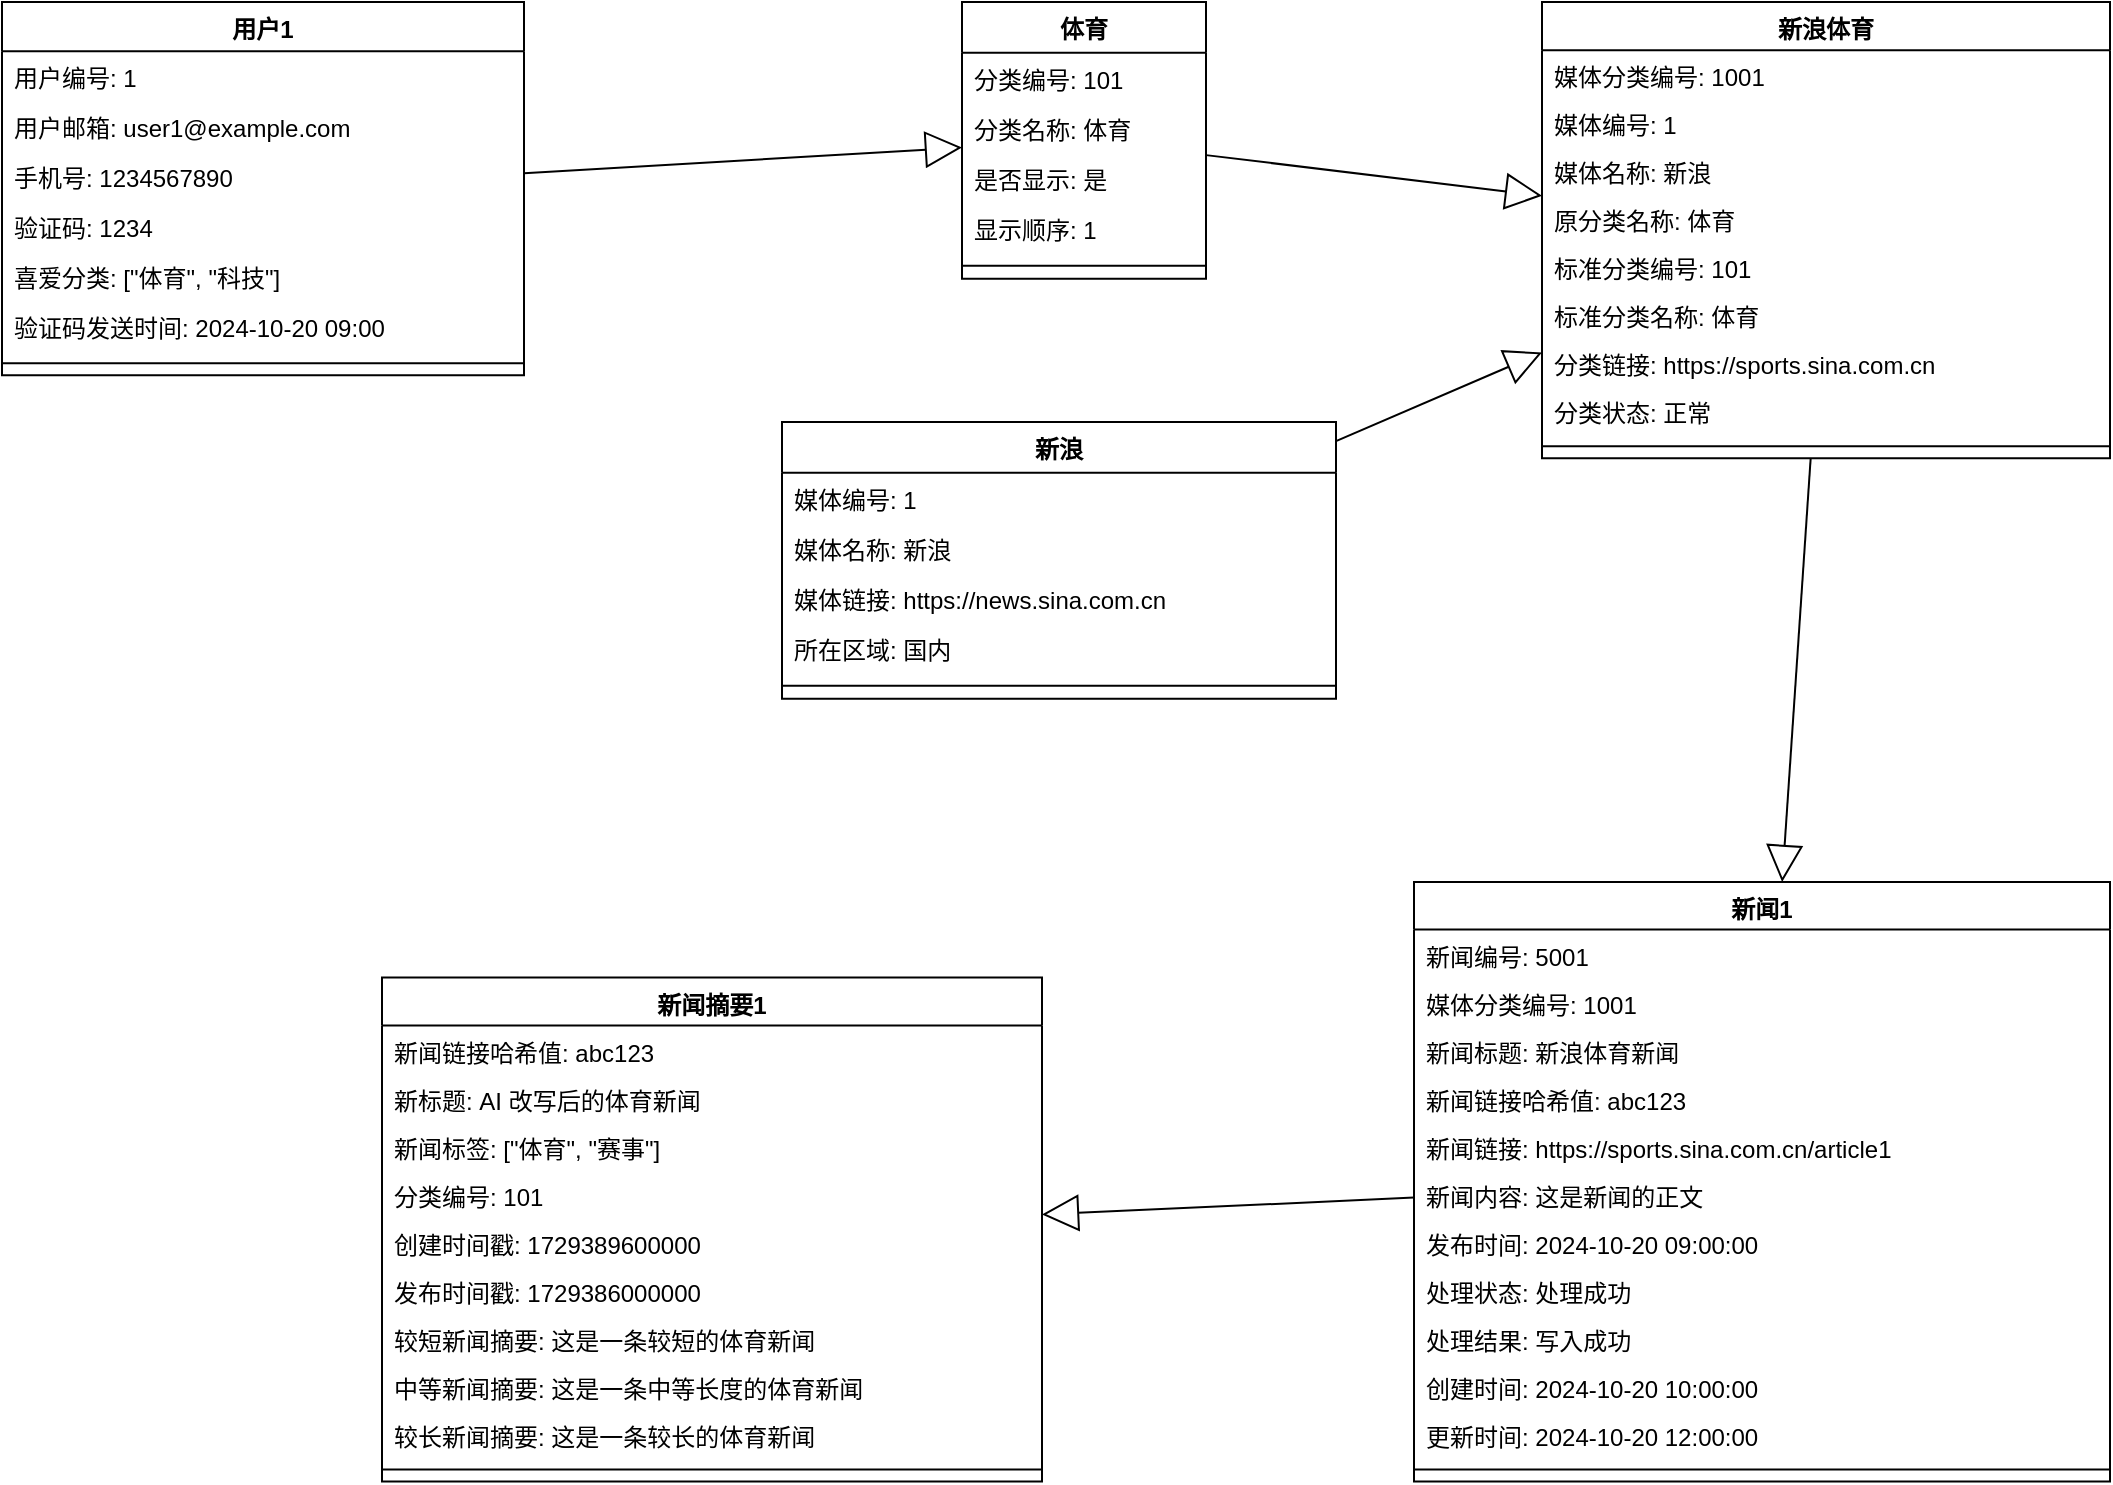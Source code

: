 <mxfile version="24.8.0">
  <diagram name="第 1 页" id="EIssUKzISOBDyBo6ZQyO">
    <mxGraphModel dx="1084" dy="919" grid="1" gridSize="10" guides="1" tooltips="1" connect="1" arrows="1" fold="1" page="1" pageScale="1" pageWidth="827" pageHeight="1169" math="0" shadow="0">
      <root>
        <mxCell id="0" />
        <mxCell id="1" parent="0" />
        <mxCell id="B4RUf2agkHMVfrZ-UE8A-1" value="新浪" style="swimlane;fontStyle=1;align=center;verticalAlign=top;childLayout=stackLayout;horizontal=1;startSize=25.364;horizontalStack=0;resizeParent=1;resizeParentMax=0;resizeLast=0;collapsible=0;marginBottom=0;" vertex="1" parent="1">
          <mxGeometry x="470" y="250" width="277" height="138.364" as="geometry" />
        </mxCell>
        <mxCell id="B4RUf2agkHMVfrZ-UE8A-2" value="媒体编号: 1" style="text;strokeColor=none;fillColor=none;align=left;verticalAlign=top;spacingLeft=4;spacingRight=4;overflow=hidden;rotatable=0;points=[[0,0.5],[1,0.5]];portConstraint=eastwest;" vertex="1" parent="B4RUf2agkHMVfrZ-UE8A-1">
          <mxGeometry y="25.364" width="277" height="25" as="geometry" />
        </mxCell>
        <mxCell id="B4RUf2agkHMVfrZ-UE8A-3" value="媒体名称: 新浪" style="text;strokeColor=none;fillColor=none;align=left;verticalAlign=top;spacingLeft=4;spacingRight=4;overflow=hidden;rotatable=0;points=[[0,0.5],[1,0.5]];portConstraint=eastwest;" vertex="1" parent="B4RUf2agkHMVfrZ-UE8A-1">
          <mxGeometry y="50.364" width="277" height="25" as="geometry" />
        </mxCell>
        <mxCell id="B4RUf2agkHMVfrZ-UE8A-4" value="媒体链接: https://news.sina.com.cn" style="text;strokeColor=none;fillColor=none;align=left;verticalAlign=top;spacingLeft=4;spacingRight=4;overflow=hidden;rotatable=0;points=[[0,0.5],[1,0.5]];portConstraint=eastwest;" vertex="1" parent="B4RUf2agkHMVfrZ-UE8A-1">
          <mxGeometry y="75.364" width="277" height="25" as="geometry" />
        </mxCell>
        <mxCell id="B4RUf2agkHMVfrZ-UE8A-5" value="所在区域: 国内" style="text;strokeColor=none;fillColor=none;align=left;verticalAlign=top;spacingLeft=4;spacingRight=4;overflow=hidden;rotatable=0;points=[[0,0.5],[1,0.5]];portConstraint=eastwest;" vertex="1" parent="B4RUf2agkHMVfrZ-UE8A-1">
          <mxGeometry y="100.364" width="277" height="25" as="geometry" />
        </mxCell>
        <mxCell id="B4RUf2agkHMVfrZ-UE8A-6" style="line;strokeWidth=1;fillColor=none;align=left;verticalAlign=middle;spacingTop=-1;spacingLeft=3;spacingRight=3;rotatable=0;labelPosition=right;points=[];portConstraint=eastwest;strokeColor=inherit;" vertex="1" parent="B4RUf2agkHMVfrZ-UE8A-1">
          <mxGeometry y="125.364" width="277" height="13" as="geometry" />
        </mxCell>
        <mxCell id="B4RUf2agkHMVfrZ-UE8A-7" value="体育" style="swimlane;fontStyle=1;align=center;verticalAlign=top;childLayout=stackLayout;horizontal=1;startSize=25.364;horizontalStack=0;resizeParent=1;resizeParentMax=0;resizeLast=0;collapsible=0;marginBottom=0;" vertex="1" parent="1">
          <mxGeometry x="560" y="40" width="122" height="138.364" as="geometry" />
        </mxCell>
        <mxCell id="B4RUf2agkHMVfrZ-UE8A-8" value="分类编号: 101" style="text;strokeColor=none;fillColor=none;align=left;verticalAlign=top;spacingLeft=4;spacingRight=4;overflow=hidden;rotatable=0;points=[[0,0.5],[1,0.5]];portConstraint=eastwest;" vertex="1" parent="B4RUf2agkHMVfrZ-UE8A-7">
          <mxGeometry y="25.364" width="122" height="25" as="geometry" />
        </mxCell>
        <mxCell id="B4RUf2agkHMVfrZ-UE8A-9" value="分类名称: 体育" style="text;strokeColor=none;fillColor=none;align=left;verticalAlign=top;spacingLeft=4;spacingRight=4;overflow=hidden;rotatable=0;points=[[0,0.5],[1,0.5]];portConstraint=eastwest;" vertex="1" parent="B4RUf2agkHMVfrZ-UE8A-7">
          <mxGeometry y="50.364" width="122" height="25" as="geometry" />
        </mxCell>
        <mxCell id="B4RUf2agkHMVfrZ-UE8A-10" value="是否显示: 是" style="text;strokeColor=none;fillColor=none;align=left;verticalAlign=top;spacingLeft=4;spacingRight=4;overflow=hidden;rotatable=0;points=[[0,0.5],[1,0.5]];portConstraint=eastwest;" vertex="1" parent="B4RUf2agkHMVfrZ-UE8A-7">
          <mxGeometry y="75.364" width="122" height="25" as="geometry" />
        </mxCell>
        <mxCell id="B4RUf2agkHMVfrZ-UE8A-11" value="显示顺序: 1" style="text;strokeColor=none;fillColor=none;align=left;verticalAlign=top;spacingLeft=4;spacingRight=4;overflow=hidden;rotatable=0;points=[[0,0.5],[1,0.5]];portConstraint=eastwest;" vertex="1" parent="B4RUf2agkHMVfrZ-UE8A-7">
          <mxGeometry y="100.364" width="122" height="25" as="geometry" />
        </mxCell>
        <mxCell id="B4RUf2agkHMVfrZ-UE8A-12" style="line;strokeWidth=1;fillColor=none;align=left;verticalAlign=middle;spacingTop=-1;spacingLeft=3;spacingRight=3;rotatable=0;labelPosition=right;points=[];portConstraint=eastwest;strokeColor=inherit;" vertex="1" parent="B4RUf2agkHMVfrZ-UE8A-7">
          <mxGeometry y="125.364" width="122" height="13" as="geometry" />
        </mxCell>
        <mxCell id="B4RUf2agkHMVfrZ-UE8A-13" value="新浪体育" style="swimlane;fontStyle=1;align=center;verticalAlign=top;childLayout=stackLayout;horizontal=1;startSize=24.158;horizontalStack=0;resizeParent=1;resizeParentMax=0;resizeLast=0;collapsible=0;marginBottom=0;" vertex="1" parent="1">
          <mxGeometry x="850" y="40" width="284" height="228.158" as="geometry" />
        </mxCell>
        <mxCell id="B4RUf2agkHMVfrZ-UE8A-14" value="媒体分类编号: 1001" style="text;strokeColor=none;fillColor=none;align=left;verticalAlign=top;spacingLeft=4;spacingRight=4;overflow=hidden;rotatable=0;points=[[0,0.5],[1,0.5]];portConstraint=eastwest;" vertex="1" parent="B4RUf2agkHMVfrZ-UE8A-13">
          <mxGeometry y="24.158" width="284" height="24" as="geometry" />
        </mxCell>
        <mxCell id="B4RUf2agkHMVfrZ-UE8A-15" value="媒体编号: 1" style="text;strokeColor=none;fillColor=none;align=left;verticalAlign=top;spacingLeft=4;spacingRight=4;overflow=hidden;rotatable=0;points=[[0,0.5],[1,0.5]];portConstraint=eastwest;" vertex="1" parent="B4RUf2agkHMVfrZ-UE8A-13">
          <mxGeometry y="48.158" width="284" height="24" as="geometry" />
        </mxCell>
        <mxCell id="B4RUf2agkHMVfrZ-UE8A-16" value="媒体名称: 新浪" style="text;strokeColor=none;fillColor=none;align=left;verticalAlign=top;spacingLeft=4;spacingRight=4;overflow=hidden;rotatable=0;points=[[0,0.5],[1,0.5]];portConstraint=eastwest;" vertex="1" parent="B4RUf2agkHMVfrZ-UE8A-13">
          <mxGeometry y="72.158" width="284" height="24" as="geometry" />
        </mxCell>
        <mxCell id="B4RUf2agkHMVfrZ-UE8A-17" value="原分类名称: 体育" style="text;strokeColor=none;fillColor=none;align=left;verticalAlign=top;spacingLeft=4;spacingRight=4;overflow=hidden;rotatable=0;points=[[0,0.5],[1,0.5]];portConstraint=eastwest;" vertex="1" parent="B4RUf2agkHMVfrZ-UE8A-13">
          <mxGeometry y="96.158" width="284" height="24" as="geometry" />
        </mxCell>
        <mxCell id="B4RUf2agkHMVfrZ-UE8A-18" value="标准分类编号: 101" style="text;strokeColor=none;fillColor=none;align=left;verticalAlign=top;spacingLeft=4;spacingRight=4;overflow=hidden;rotatable=0;points=[[0,0.5],[1,0.5]];portConstraint=eastwest;" vertex="1" parent="B4RUf2agkHMVfrZ-UE8A-13">
          <mxGeometry y="120.158" width="284" height="24" as="geometry" />
        </mxCell>
        <mxCell id="B4RUf2agkHMVfrZ-UE8A-19" value="标准分类名称: 体育" style="text;strokeColor=none;fillColor=none;align=left;verticalAlign=top;spacingLeft=4;spacingRight=4;overflow=hidden;rotatable=0;points=[[0,0.5],[1,0.5]];portConstraint=eastwest;" vertex="1" parent="B4RUf2agkHMVfrZ-UE8A-13">
          <mxGeometry y="144.158" width="284" height="24" as="geometry" />
        </mxCell>
        <mxCell id="B4RUf2agkHMVfrZ-UE8A-20" value="分类链接: https://sports.sina.com.cn" style="text;strokeColor=none;fillColor=none;align=left;verticalAlign=top;spacingLeft=4;spacingRight=4;overflow=hidden;rotatable=0;points=[[0,0.5],[1,0.5]];portConstraint=eastwest;" vertex="1" parent="B4RUf2agkHMVfrZ-UE8A-13">
          <mxGeometry y="168.158" width="284" height="24" as="geometry" />
        </mxCell>
        <mxCell id="B4RUf2agkHMVfrZ-UE8A-21" value="分类状态: 正常" style="text;strokeColor=none;fillColor=none;align=left;verticalAlign=top;spacingLeft=4;spacingRight=4;overflow=hidden;rotatable=0;points=[[0,0.5],[1,0.5]];portConstraint=eastwest;" vertex="1" parent="B4RUf2agkHMVfrZ-UE8A-13">
          <mxGeometry y="192.158" width="284" height="24" as="geometry" />
        </mxCell>
        <mxCell id="B4RUf2agkHMVfrZ-UE8A-22" style="line;strokeWidth=1;fillColor=none;align=left;verticalAlign=middle;spacingTop=-1;spacingLeft=3;spacingRight=3;rotatable=0;labelPosition=right;points=[];portConstraint=eastwest;strokeColor=inherit;" vertex="1" parent="B4RUf2agkHMVfrZ-UE8A-13">
          <mxGeometry y="216.158" width="284" height="12" as="geometry" />
        </mxCell>
        <mxCell id="B4RUf2agkHMVfrZ-UE8A-23" value="新闻1" style="swimlane;fontStyle=1;align=center;verticalAlign=top;childLayout=stackLayout;horizontal=1;startSize=23.76;horizontalStack=0;resizeParent=1;resizeParentMax=0;resizeLast=0;collapsible=0;marginBottom=0;" vertex="1" parent="1">
          <mxGeometry x="786" y="480" width="348" height="299.76" as="geometry" />
        </mxCell>
        <mxCell id="B4RUf2agkHMVfrZ-UE8A-24" value="新闻编号: 5001" style="text;strokeColor=none;fillColor=none;align=left;verticalAlign=top;spacingLeft=4;spacingRight=4;overflow=hidden;rotatable=0;points=[[0,0.5],[1,0.5]];portConstraint=eastwest;" vertex="1" parent="B4RUf2agkHMVfrZ-UE8A-23">
          <mxGeometry y="23.76" width="348" height="24" as="geometry" />
        </mxCell>
        <mxCell id="B4RUf2agkHMVfrZ-UE8A-25" value="媒体分类编号: 1001" style="text;strokeColor=none;fillColor=none;align=left;verticalAlign=top;spacingLeft=4;spacingRight=4;overflow=hidden;rotatable=0;points=[[0,0.5],[1,0.5]];portConstraint=eastwest;" vertex="1" parent="B4RUf2agkHMVfrZ-UE8A-23">
          <mxGeometry y="47.76" width="348" height="24" as="geometry" />
        </mxCell>
        <mxCell id="B4RUf2agkHMVfrZ-UE8A-26" value="新闻标题: 新浪体育新闻" style="text;strokeColor=none;fillColor=none;align=left;verticalAlign=top;spacingLeft=4;spacingRight=4;overflow=hidden;rotatable=0;points=[[0,0.5],[1,0.5]];portConstraint=eastwest;" vertex="1" parent="B4RUf2agkHMVfrZ-UE8A-23">
          <mxGeometry y="71.76" width="348" height="24" as="geometry" />
        </mxCell>
        <mxCell id="B4RUf2agkHMVfrZ-UE8A-27" value="新闻链接哈希值: abc123" style="text;strokeColor=none;fillColor=none;align=left;verticalAlign=top;spacingLeft=4;spacingRight=4;overflow=hidden;rotatable=0;points=[[0,0.5],[1,0.5]];portConstraint=eastwest;" vertex="1" parent="B4RUf2agkHMVfrZ-UE8A-23">
          <mxGeometry y="95.76" width="348" height="24" as="geometry" />
        </mxCell>
        <mxCell id="B4RUf2agkHMVfrZ-UE8A-28" value="新闻链接: https://sports.sina.com.cn/article1" style="text;strokeColor=none;fillColor=none;align=left;verticalAlign=top;spacingLeft=4;spacingRight=4;overflow=hidden;rotatable=0;points=[[0,0.5],[1,0.5]];portConstraint=eastwest;" vertex="1" parent="B4RUf2agkHMVfrZ-UE8A-23">
          <mxGeometry y="119.76" width="348" height="24" as="geometry" />
        </mxCell>
        <mxCell id="B4RUf2agkHMVfrZ-UE8A-29" value="新闻内容: 这是新闻的正文" style="text;strokeColor=none;fillColor=none;align=left;verticalAlign=top;spacingLeft=4;spacingRight=4;overflow=hidden;rotatable=0;points=[[0,0.5],[1,0.5]];portConstraint=eastwest;" vertex="1" parent="B4RUf2agkHMVfrZ-UE8A-23">
          <mxGeometry y="143.76" width="348" height="24" as="geometry" />
        </mxCell>
        <mxCell id="B4RUf2agkHMVfrZ-UE8A-30" value="发布时间: 2024-10-20 09:00:00" style="text;strokeColor=none;fillColor=none;align=left;verticalAlign=top;spacingLeft=4;spacingRight=4;overflow=hidden;rotatable=0;points=[[0,0.5],[1,0.5]];portConstraint=eastwest;" vertex="1" parent="B4RUf2agkHMVfrZ-UE8A-23">
          <mxGeometry y="167.76" width="348" height="24" as="geometry" />
        </mxCell>
        <mxCell id="B4RUf2agkHMVfrZ-UE8A-31" value="处理状态: 处理成功" style="text;strokeColor=none;fillColor=none;align=left;verticalAlign=top;spacingLeft=4;spacingRight=4;overflow=hidden;rotatable=0;points=[[0,0.5],[1,0.5]];portConstraint=eastwest;" vertex="1" parent="B4RUf2agkHMVfrZ-UE8A-23">
          <mxGeometry y="191.76" width="348" height="24" as="geometry" />
        </mxCell>
        <mxCell id="B4RUf2agkHMVfrZ-UE8A-32" value="处理结果: 写入成功" style="text;strokeColor=none;fillColor=none;align=left;verticalAlign=top;spacingLeft=4;spacingRight=4;overflow=hidden;rotatable=0;points=[[0,0.5],[1,0.5]];portConstraint=eastwest;" vertex="1" parent="B4RUf2agkHMVfrZ-UE8A-23">
          <mxGeometry y="215.76" width="348" height="24" as="geometry" />
        </mxCell>
        <mxCell id="B4RUf2agkHMVfrZ-UE8A-33" value="创建时间: 2024-10-20 10:00:00" style="text;strokeColor=none;fillColor=none;align=left;verticalAlign=top;spacingLeft=4;spacingRight=4;overflow=hidden;rotatable=0;points=[[0,0.5],[1,0.5]];portConstraint=eastwest;" vertex="1" parent="B4RUf2agkHMVfrZ-UE8A-23">
          <mxGeometry y="239.76" width="348" height="24" as="geometry" />
        </mxCell>
        <mxCell id="B4RUf2agkHMVfrZ-UE8A-34" value="更新时间: 2024-10-20 12:00:00" style="text;strokeColor=none;fillColor=none;align=left;verticalAlign=top;spacingLeft=4;spacingRight=4;overflow=hidden;rotatable=0;points=[[0,0.5],[1,0.5]];portConstraint=eastwest;" vertex="1" parent="B4RUf2agkHMVfrZ-UE8A-23">
          <mxGeometry y="263.76" width="348" height="24" as="geometry" />
        </mxCell>
        <mxCell id="B4RUf2agkHMVfrZ-UE8A-35" style="line;strokeWidth=1;fillColor=none;align=left;verticalAlign=middle;spacingTop=-1;spacingLeft=3;spacingRight=3;rotatable=0;labelPosition=right;points=[];portConstraint=eastwest;strokeColor=inherit;" vertex="1" parent="B4RUf2agkHMVfrZ-UE8A-23">
          <mxGeometry y="287.76" width="348" height="12" as="geometry" />
        </mxCell>
        <mxCell id="B4RUf2agkHMVfrZ-UE8A-36" value="用户1" style="swimlane;fontStyle=1;align=center;verticalAlign=top;childLayout=stackLayout;horizontal=1;startSize=24.6;horizontalStack=0;resizeParent=1;resizeParentMax=0;resizeLast=0;collapsible=0;marginBottom=0;" vertex="1" parent="1">
          <mxGeometry x="80" y="40" width="261" height="186.6" as="geometry" />
        </mxCell>
        <mxCell id="B4RUf2agkHMVfrZ-UE8A-37" value="用户编号: 1" style="text;strokeColor=none;fillColor=none;align=left;verticalAlign=top;spacingLeft=4;spacingRight=4;overflow=hidden;rotatable=0;points=[[0,0.5],[1,0.5]];portConstraint=eastwest;" vertex="1" parent="B4RUf2agkHMVfrZ-UE8A-36">
          <mxGeometry y="24.6" width="261" height="25" as="geometry" />
        </mxCell>
        <mxCell id="B4RUf2agkHMVfrZ-UE8A-38" value="用户邮箱: user1@example.com" style="text;strokeColor=none;fillColor=none;align=left;verticalAlign=top;spacingLeft=4;spacingRight=4;overflow=hidden;rotatable=0;points=[[0,0.5],[1,0.5]];portConstraint=eastwest;" vertex="1" parent="B4RUf2agkHMVfrZ-UE8A-36">
          <mxGeometry y="49.6" width="261" height="25" as="geometry" />
        </mxCell>
        <mxCell id="B4RUf2agkHMVfrZ-UE8A-39" value="手机号: 1234567890" style="text;strokeColor=none;fillColor=none;align=left;verticalAlign=top;spacingLeft=4;spacingRight=4;overflow=hidden;rotatable=0;points=[[0,0.5],[1,0.5]];portConstraint=eastwest;" vertex="1" parent="B4RUf2agkHMVfrZ-UE8A-36">
          <mxGeometry y="74.6" width="261" height="25" as="geometry" />
        </mxCell>
        <mxCell id="B4RUf2agkHMVfrZ-UE8A-40" value="验证码: 1234" style="text;strokeColor=none;fillColor=none;align=left;verticalAlign=top;spacingLeft=4;spacingRight=4;overflow=hidden;rotatable=0;points=[[0,0.5],[1,0.5]];portConstraint=eastwest;" vertex="1" parent="B4RUf2agkHMVfrZ-UE8A-36">
          <mxGeometry y="99.6" width="261" height="25" as="geometry" />
        </mxCell>
        <mxCell id="B4RUf2agkHMVfrZ-UE8A-41" value="喜爱分类: [&quot;体育&quot;, &quot;科技&quot;]" style="text;strokeColor=none;fillColor=none;align=left;verticalAlign=top;spacingLeft=4;spacingRight=4;overflow=hidden;rotatable=0;points=[[0,0.5],[1,0.5]];portConstraint=eastwest;" vertex="1" parent="B4RUf2agkHMVfrZ-UE8A-36">
          <mxGeometry y="124.6" width="261" height="25" as="geometry" />
        </mxCell>
        <mxCell id="B4RUf2agkHMVfrZ-UE8A-42" value="验证码发送时间: 2024-10-20 09:00" style="text;strokeColor=none;fillColor=none;align=left;verticalAlign=top;spacingLeft=4;spacingRight=4;overflow=hidden;rotatable=0;points=[[0,0.5],[1,0.5]];portConstraint=eastwest;" vertex="1" parent="B4RUf2agkHMVfrZ-UE8A-36">
          <mxGeometry y="149.6" width="261" height="25" as="geometry" />
        </mxCell>
        <mxCell id="B4RUf2agkHMVfrZ-UE8A-43" style="line;strokeWidth=1;fillColor=none;align=left;verticalAlign=middle;spacingTop=-1;spacingLeft=3;spacingRight=3;rotatable=0;labelPosition=right;points=[];portConstraint=eastwest;strokeColor=inherit;" vertex="1" parent="B4RUf2agkHMVfrZ-UE8A-36">
          <mxGeometry y="174.6" width="261" height="12" as="geometry" />
        </mxCell>
        <mxCell id="B4RUf2agkHMVfrZ-UE8A-44" value="新闻摘要1" style="swimlane;fontStyle=1;align=center;verticalAlign=top;childLayout=stackLayout;horizontal=1;startSize=24;horizontalStack=0;resizeParent=1;resizeParentMax=0;resizeLast=0;collapsible=0;marginBottom=0;" vertex="1" parent="1">
          <mxGeometry x="270" y="527.76" width="330" height="252" as="geometry" />
        </mxCell>
        <mxCell id="B4RUf2agkHMVfrZ-UE8A-45" value="新闻链接哈希值: abc123" style="text;strokeColor=none;fillColor=none;align=left;verticalAlign=top;spacingLeft=4;spacingRight=4;overflow=hidden;rotatable=0;points=[[0,0.5],[1,0.5]];portConstraint=eastwest;" vertex="1" parent="B4RUf2agkHMVfrZ-UE8A-44">
          <mxGeometry y="24" width="330" height="24" as="geometry" />
        </mxCell>
        <mxCell id="B4RUf2agkHMVfrZ-UE8A-46" value="新标题: AI 改写后的体育新闻" style="text;strokeColor=none;fillColor=none;align=left;verticalAlign=top;spacingLeft=4;spacingRight=4;overflow=hidden;rotatable=0;points=[[0,0.5],[1,0.5]];portConstraint=eastwest;" vertex="1" parent="B4RUf2agkHMVfrZ-UE8A-44">
          <mxGeometry y="48" width="330" height="24" as="geometry" />
        </mxCell>
        <mxCell id="B4RUf2agkHMVfrZ-UE8A-47" value="新闻标签: [&quot;体育&quot;, &quot;赛事&quot;]" style="text;strokeColor=none;fillColor=none;align=left;verticalAlign=top;spacingLeft=4;spacingRight=4;overflow=hidden;rotatable=0;points=[[0,0.5],[1,0.5]];portConstraint=eastwest;" vertex="1" parent="B4RUf2agkHMVfrZ-UE8A-44">
          <mxGeometry y="72" width="330" height="24" as="geometry" />
        </mxCell>
        <mxCell id="B4RUf2agkHMVfrZ-UE8A-48" value="分类编号: 101" style="text;strokeColor=none;fillColor=none;align=left;verticalAlign=top;spacingLeft=4;spacingRight=4;overflow=hidden;rotatable=0;points=[[0,0.5],[1,0.5]];portConstraint=eastwest;" vertex="1" parent="B4RUf2agkHMVfrZ-UE8A-44">
          <mxGeometry y="96" width="330" height="24" as="geometry" />
        </mxCell>
        <mxCell id="B4RUf2agkHMVfrZ-UE8A-49" value="创建时间戳: 1729389600000" style="text;strokeColor=none;fillColor=none;align=left;verticalAlign=top;spacingLeft=4;spacingRight=4;overflow=hidden;rotatable=0;points=[[0,0.5],[1,0.5]];portConstraint=eastwest;" vertex="1" parent="B4RUf2agkHMVfrZ-UE8A-44">
          <mxGeometry y="120" width="330" height="24" as="geometry" />
        </mxCell>
        <mxCell id="B4RUf2agkHMVfrZ-UE8A-50" value="发布时间戳: 1729386000000" style="text;strokeColor=none;fillColor=none;align=left;verticalAlign=top;spacingLeft=4;spacingRight=4;overflow=hidden;rotatable=0;points=[[0,0.5],[1,0.5]];portConstraint=eastwest;" vertex="1" parent="B4RUf2agkHMVfrZ-UE8A-44">
          <mxGeometry y="144" width="330" height="24" as="geometry" />
        </mxCell>
        <mxCell id="B4RUf2agkHMVfrZ-UE8A-51" value="较短新闻摘要: 这是一条较短的体育新闻" style="text;strokeColor=none;fillColor=none;align=left;verticalAlign=top;spacingLeft=4;spacingRight=4;overflow=hidden;rotatable=0;points=[[0,0.5],[1,0.5]];portConstraint=eastwest;" vertex="1" parent="B4RUf2agkHMVfrZ-UE8A-44">
          <mxGeometry y="168" width="330" height="24" as="geometry" />
        </mxCell>
        <mxCell id="B4RUf2agkHMVfrZ-UE8A-52" value="中等新闻摘要: 这是一条中等长度的体育新闻" style="text;strokeColor=none;fillColor=none;align=left;verticalAlign=top;spacingLeft=4;spacingRight=4;overflow=hidden;rotatable=0;points=[[0,0.5],[1,0.5]];portConstraint=eastwest;" vertex="1" parent="B4RUf2agkHMVfrZ-UE8A-44">
          <mxGeometry y="192" width="330" height="24" as="geometry" />
        </mxCell>
        <mxCell id="B4RUf2agkHMVfrZ-UE8A-53" value="较长新闻摘要: 这是一条较长的体育新闻" style="text;strokeColor=none;fillColor=none;align=left;verticalAlign=top;spacingLeft=4;spacingRight=4;overflow=hidden;rotatable=0;points=[[0,0.5],[1,0.5]];portConstraint=eastwest;" vertex="1" parent="B4RUf2agkHMVfrZ-UE8A-44">
          <mxGeometry y="216" width="330" height="24" as="geometry" />
        </mxCell>
        <mxCell id="B4RUf2agkHMVfrZ-UE8A-54" style="line;strokeWidth=1;fillColor=none;align=left;verticalAlign=middle;spacingTop=-1;spacingLeft=3;spacingRight=3;rotatable=0;labelPosition=right;points=[];portConstraint=eastwest;strokeColor=inherit;" vertex="1" parent="B4RUf2agkHMVfrZ-UE8A-44">
          <mxGeometry y="240" width="330" height="12" as="geometry" />
        </mxCell>
        <mxCell id="B4RUf2agkHMVfrZ-UE8A-55" value="" style="curved=1;startArrow=none;endArrow=block;endSize=16;endFill=0;rounded=0;" edge="1" parent="1" source="B4RUf2agkHMVfrZ-UE8A-1" target="B4RUf2agkHMVfrZ-UE8A-13">
          <mxGeometry relative="1" as="geometry" />
        </mxCell>
        <mxCell id="B4RUf2agkHMVfrZ-UE8A-56" value="" style="curved=1;startArrow=none;endArrow=block;endSize=16;endFill=0;rounded=0;" edge="1" parent="1" source="B4RUf2agkHMVfrZ-UE8A-7" target="B4RUf2agkHMVfrZ-UE8A-13">
          <mxGeometry relative="1" as="geometry" />
        </mxCell>
        <mxCell id="B4RUf2agkHMVfrZ-UE8A-57" value="" style="curved=1;startArrow=none;endArrow=block;endSize=16;endFill=0;rounded=0;" edge="1" parent="1" source="B4RUf2agkHMVfrZ-UE8A-13" target="B4RUf2agkHMVfrZ-UE8A-23">
          <mxGeometry relative="1" as="geometry" />
        </mxCell>
        <mxCell id="B4RUf2agkHMVfrZ-UE8A-58" value="" style="curved=1;startArrow=none;endArrow=block;endSize=16;endFill=0;rounded=0;" edge="1" parent="1" source="B4RUf2agkHMVfrZ-UE8A-36" target="B4RUf2agkHMVfrZ-UE8A-7">
          <mxGeometry relative="1" as="geometry" />
        </mxCell>
        <mxCell id="B4RUf2agkHMVfrZ-UE8A-59" value="" style="curved=1;startArrow=none;endArrow=block;endSize=16;endFill=0;rounded=0;" edge="1" parent="1" source="B4RUf2agkHMVfrZ-UE8A-23" target="B4RUf2agkHMVfrZ-UE8A-44">
          <mxGeometry relative="1" as="geometry" />
        </mxCell>
      </root>
    </mxGraphModel>
  </diagram>
</mxfile>
